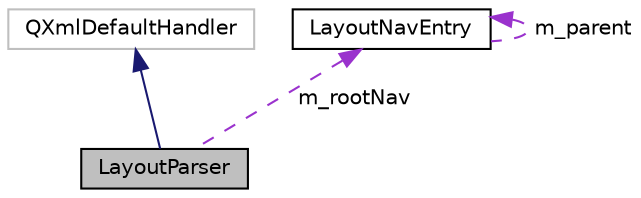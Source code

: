 digraph "LayoutParser"
{
 // INTERACTIVE_SVG=YES
  edge [fontname="Helvetica",fontsize="10",labelfontname="Helvetica",labelfontsize="10"];
  node [fontname="Helvetica",fontsize="10",shape=record];
  Node2 [label="LayoutParser",height=0.2,width=0.4,color="black", fillcolor="grey75", style="filled", fontcolor="black"];
  Node3 -> Node2 [dir="back",color="midnightblue",fontsize="10",style="solid",fontname="Helvetica"];
  Node3 [label="QXmlDefaultHandler",height=0.2,width=0.4,color="grey75", fillcolor="white", style="filled"];
  Node4 -> Node2 [dir="back",color="darkorchid3",fontsize="10",style="dashed",label=" m_rootNav" ,fontname="Helvetica"];
  Node4 [label="LayoutNavEntry",height=0.2,width=0.4,color="black", fillcolor="white", style="filled",URL="$df/de7/struct_layout_nav_entry.html",tooltip="Base class for the layout of a navigation item at the top of the HTML pages. "];
  Node4 -> Node4 [dir="back",color="darkorchid3",fontsize="10",style="dashed",label=" m_parent" ,fontname="Helvetica"];
}
